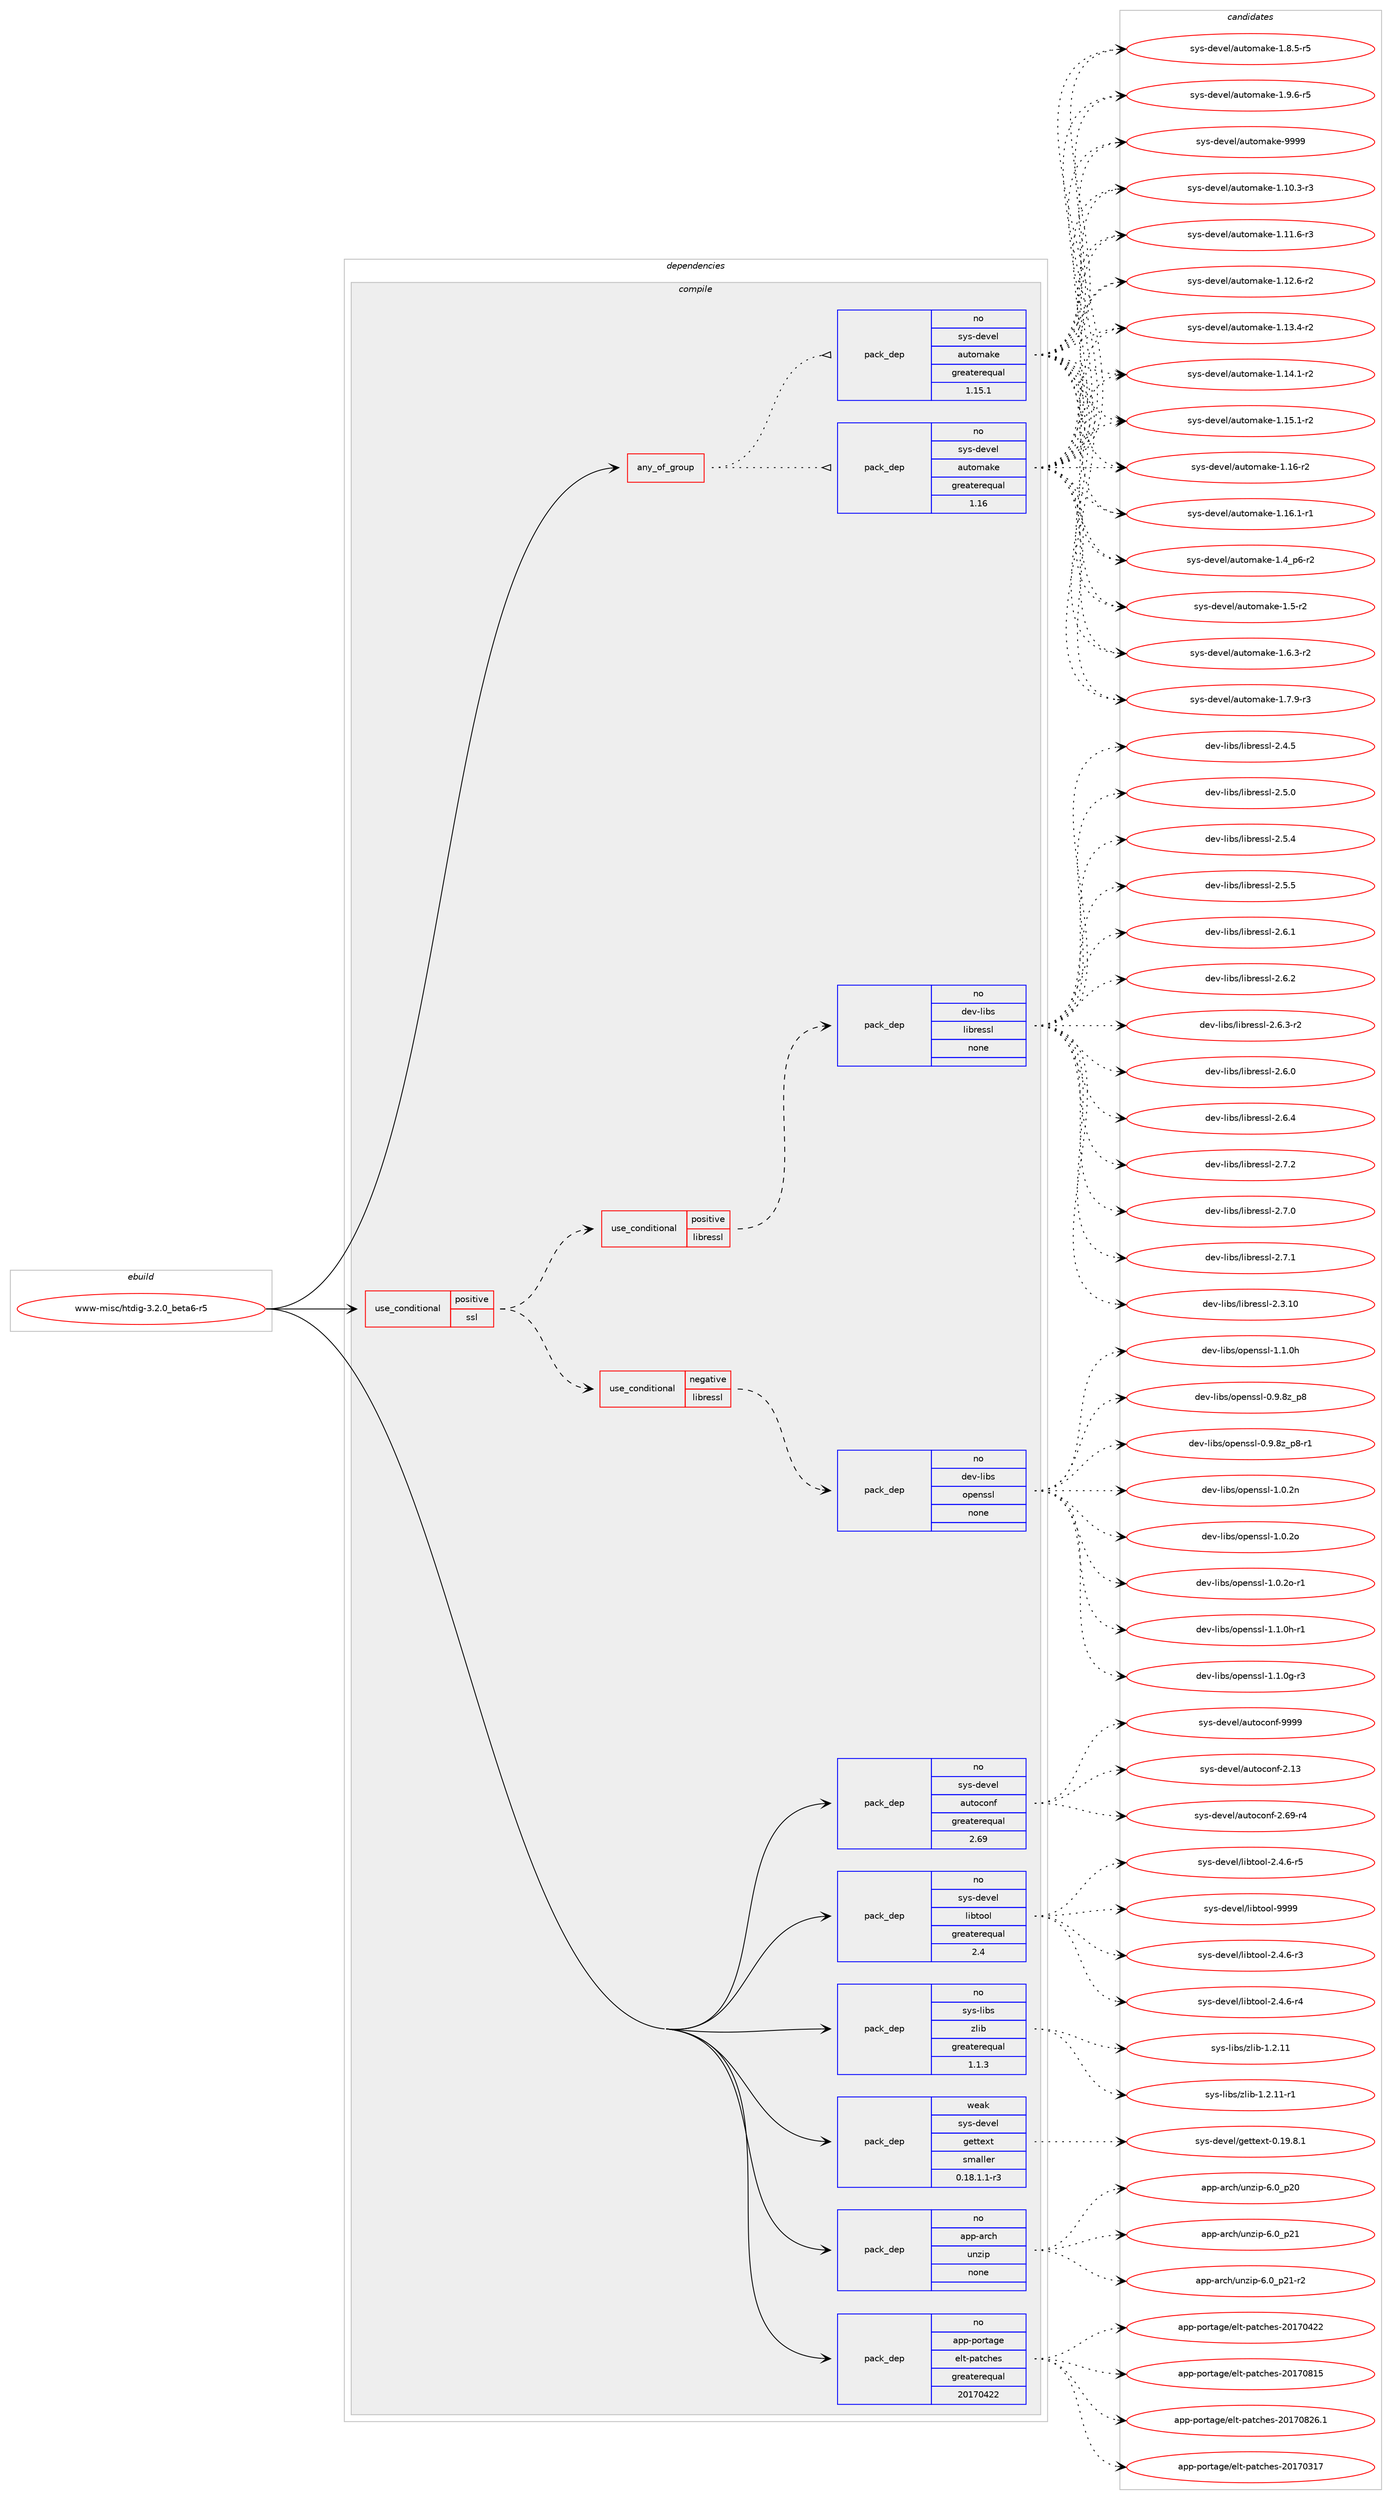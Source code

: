 digraph prolog {

# *************
# Graph options
# *************

newrank=true;
concentrate=true;
compound=true;
graph [rankdir=LR,fontname=Helvetica,fontsize=10,ranksep=1.5];#, ranksep=2.5, nodesep=0.2];
edge  [arrowhead=vee];
node  [fontname=Helvetica,fontsize=10];

# **********
# The ebuild
# **********

subgraph cluster_leftcol {
color=gray;
rank=same;
label=<<i>ebuild</i>>;
id [label="www-misc/htdig-3.2.0_beta6-r5", color=red, width=4, href="../www-misc/htdig-3.2.0_beta6-r5.svg"];
}

# ****************
# The dependencies
# ****************

subgraph cluster_midcol {
color=gray;
label=<<i>dependencies</i>>;
subgraph cluster_compile {
fillcolor="#eeeeee";
style=filled;
label=<<i>compile</i>>;
subgraph any73 {
dependency6805 [label=<<TABLE BORDER="0" CELLBORDER="1" CELLSPACING="0" CELLPADDING="4"><TR><TD CELLPADDING="10">any_of_group</TD></TR></TABLE>>, shape=none, color=red];subgraph pack6153 {
dependency6806 [label=<<TABLE BORDER="0" CELLBORDER="1" CELLSPACING="0" CELLPADDING="4" WIDTH="220"><TR><TD ROWSPAN="6" CELLPADDING="30">pack_dep</TD></TR><TR><TD WIDTH="110">no</TD></TR><TR><TD>sys-devel</TD></TR><TR><TD>automake</TD></TR><TR><TD>greaterequal</TD></TR><TR><TD>1.16</TD></TR></TABLE>>, shape=none, color=blue];
}
dependency6805:e -> dependency6806:w [weight=20,style="dotted",arrowhead="oinv"];
subgraph pack6154 {
dependency6807 [label=<<TABLE BORDER="0" CELLBORDER="1" CELLSPACING="0" CELLPADDING="4" WIDTH="220"><TR><TD ROWSPAN="6" CELLPADDING="30">pack_dep</TD></TR><TR><TD WIDTH="110">no</TD></TR><TR><TD>sys-devel</TD></TR><TR><TD>automake</TD></TR><TR><TD>greaterequal</TD></TR><TR><TD>1.15.1</TD></TR></TABLE>>, shape=none, color=blue];
}
dependency6805:e -> dependency6807:w [weight=20,style="dotted",arrowhead="oinv"];
}
id:e -> dependency6805:w [weight=20,style="solid",arrowhead="vee"];
subgraph cond580 {
dependency6808 [label=<<TABLE BORDER="0" CELLBORDER="1" CELLSPACING="0" CELLPADDING="4"><TR><TD ROWSPAN="3" CELLPADDING="10">use_conditional</TD></TR><TR><TD>positive</TD></TR><TR><TD>ssl</TD></TR></TABLE>>, shape=none, color=red];
subgraph cond581 {
dependency6809 [label=<<TABLE BORDER="0" CELLBORDER="1" CELLSPACING="0" CELLPADDING="4"><TR><TD ROWSPAN="3" CELLPADDING="10">use_conditional</TD></TR><TR><TD>negative</TD></TR><TR><TD>libressl</TD></TR></TABLE>>, shape=none, color=red];
subgraph pack6155 {
dependency6810 [label=<<TABLE BORDER="0" CELLBORDER="1" CELLSPACING="0" CELLPADDING="4" WIDTH="220"><TR><TD ROWSPAN="6" CELLPADDING="30">pack_dep</TD></TR><TR><TD WIDTH="110">no</TD></TR><TR><TD>dev-libs</TD></TR><TR><TD>openssl</TD></TR><TR><TD>none</TD></TR><TR><TD></TD></TR></TABLE>>, shape=none, color=blue];
}
dependency6809:e -> dependency6810:w [weight=20,style="dashed",arrowhead="vee"];
}
dependency6808:e -> dependency6809:w [weight=20,style="dashed",arrowhead="vee"];
subgraph cond582 {
dependency6811 [label=<<TABLE BORDER="0" CELLBORDER="1" CELLSPACING="0" CELLPADDING="4"><TR><TD ROWSPAN="3" CELLPADDING="10">use_conditional</TD></TR><TR><TD>positive</TD></TR><TR><TD>libressl</TD></TR></TABLE>>, shape=none, color=red];
subgraph pack6156 {
dependency6812 [label=<<TABLE BORDER="0" CELLBORDER="1" CELLSPACING="0" CELLPADDING="4" WIDTH="220"><TR><TD ROWSPAN="6" CELLPADDING="30">pack_dep</TD></TR><TR><TD WIDTH="110">no</TD></TR><TR><TD>dev-libs</TD></TR><TR><TD>libressl</TD></TR><TR><TD>none</TD></TR><TR><TD></TD></TR></TABLE>>, shape=none, color=blue];
}
dependency6811:e -> dependency6812:w [weight=20,style="dashed",arrowhead="vee"];
}
dependency6808:e -> dependency6811:w [weight=20,style="dashed",arrowhead="vee"];
}
id:e -> dependency6808:w [weight=20,style="solid",arrowhead="vee"];
subgraph pack6157 {
dependency6813 [label=<<TABLE BORDER="0" CELLBORDER="1" CELLSPACING="0" CELLPADDING="4" WIDTH="220"><TR><TD ROWSPAN="6" CELLPADDING="30">pack_dep</TD></TR><TR><TD WIDTH="110">no</TD></TR><TR><TD>app-arch</TD></TR><TR><TD>unzip</TD></TR><TR><TD>none</TD></TR><TR><TD></TD></TR></TABLE>>, shape=none, color=blue];
}
id:e -> dependency6813:w [weight=20,style="solid",arrowhead="vee"];
subgraph pack6158 {
dependency6814 [label=<<TABLE BORDER="0" CELLBORDER="1" CELLSPACING="0" CELLPADDING="4" WIDTH="220"><TR><TD ROWSPAN="6" CELLPADDING="30">pack_dep</TD></TR><TR><TD WIDTH="110">no</TD></TR><TR><TD>app-portage</TD></TR><TR><TD>elt-patches</TD></TR><TR><TD>greaterequal</TD></TR><TR><TD>20170422</TD></TR></TABLE>>, shape=none, color=blue];
}
id:e -> dependency6814:w [weight=20,style="solid",arrowhead="vee"];
subgraph pack6159 {
dependency6815 [label=<<TABLE BORDER="0" CELLBORDER="1" CELLSPACING="0" CELLPADDING="4" WIDTH="220"><TR><TD ROWSPAN="6" CELLPADDING="30">pack_dep</TD></TR><TR><TD WIDTH="110">no</TD></TR><TR><TD>sys-devel</TD></TR><TR><TD>autoconf</TD></TR><TR><TD>greaterequal</TD></TR><TR><TD>2.69</TD></TR></TABLE>>, shape=none, color=blue];
}
id:e -> dependency6815:w [weight=20,style="solid",arrowhead="vee"];
subgraph pack6160 {
dependency6816 [label=<<TABLE BORDER="0" CELLBORDER="1" CELLSPACING="0" CELLPADDING="4" WIDTH="220"><TR><TD ROWSPAN="6" CELLPADDING="30">pack_dep</TD></TR><TR><TD WIDTH="110">no</TD></TR><TR><TD>sys-devel</TD></TR><TR><TD>libtool</TD></TR><TR><TD>greaterequal</TD></TR><TR><TD>2.4</TD></TR></TABLE>>, shape=none, color=blue];
}
id:e -> dependency6816:w [weight=20,style="solid",arrowhead="vee"];
subgraph pack6161 {
dependency6817 [label=<<TABLE BORDER="0" CELLBORDER="1" CELLSPACING="0" CELLPADDING="4" WIDTH="220"><TR><TD ROWSPAN="6" CELLPADDING="30">pack_dep</TD></TR><TR><TD WIDTH="110">no</TD></TR><TR><TD>sys-libs</TD></TR><TR><TD>zlib</TD></TR><TR><TD>greaterequal</TD></TR><TR><TD>1.1.3</TD></TR></TABLE>>, shape=none, color=blue];
}
id:e -> dependency6817:w [weight=20,style="solid",arrowhead="vee"];
subgraph pack6162 {
dependency6818 [label=<<TABLE BORDER="0" CELLBORDER="1" CELLSPACING="0" CELLPADDING="4" WIDTH="220"><TR><TD ROWSPAN="6" CELLPADDING="30">pack_dep</TD></TR><TR><TD WIDTH="110">weak</TD></TR><TR><TD>sys-devel</TD></TR><TR><TD>gettext</TD></TR><TR><TD>smaller</TD></TR><TR><TD>0.18.1.1-r3</TD></TR></TABLE>>, shape=none, color=blue];
}
id:e -> dependency6818:w [weight=20,style="solid",arrowhead="vee"];
}
subgraph cluster_compileandrun {
fillcolor="#eeeeee";
style=filled;
label=<<i>compile and run</i>>;
}
subgraph cluster_run {
fillcolor="#eeeeee";
style=filled;
label=<<i>run</i>>;
}
}

# **************
# The candidates
# **************

subgraph cluster_choices {
rank=same;
color=gray;
label=<<i>candidates</i>>;

subgraph choice6153 {
color=black;
nodesep=1;
choice11512111545100101118101108479711711611110997107101454946494846514511451 [label="sys-devel/automake-1.10.3-r3", color=red, width=4,href="../sys-devel/automake-1.10.3-r3.svg"];
choice11512111545100101118101108479711711611110997107101454946494946544511451 [label="sys-devel/automake-1.11.6-r3", color=red, width=4,href="../sys-devel/automake-1.11.6-r3.svg"];
choice11512111545100101118101108479711711611110997107101454946495046544511450 [label="sys-devel/automake-1.12.6-r2", color=red, width=4,href="../sys-devel/automake-1.12.6-r2.svg"];
choice11512111545100101118101108479711711611110997107101454946495146524511450 [label="sys-devel/automake-1.13.4-r2", color=red, width=4,href="../sys-devel/automake-1.13.4-r2.svg"];
choice11512111545100101118101108479711711611110997107101454946495246494511450 [label="sys-devel/automake-1.14.1-r2", color=red, width=4,href="../sys-devel/automake-1.14.1-r2.svg"];
choice11512111545100101118101108479711711611110997107101454946495346494511450 [label="sys-devel/automake-1.15.1-r2", color=red, width=4,href="../sys-devel/automake-1.15.1-r2.svg"];
choice1151211154510010111810110847971171161111099710710145494649544511450 [label="sys-devel/automake-1.16-r2", color=red, width=4,href="../sys-devel/automake-1.16-r2.svg"];
choice11512111545100101118101108479711711611110997107101454946495446494511449 [label="sys-devel/automake-1.16.1-r1", color=red, width=4,href="../sys-devel/automake-1.16.1-r1.svg"];
choice115121115451001011181011084797117116111109971071014549465295112544511450 [label="sys-devel/automake-1.4_p6-r2", color=red, width=4,href="../sys-devel/automake-1.4_p6-r2.svg"];
choice11512111545100101118101108479711711611110997107101454946534511450 [label="sys-devel/automake-1.5-r2", color=red, width=4,href="../sys-devel/automake-1.5-r2.svg"];
choice115121115451001011181011084797117116111109971071014549465446514511450 [label="sys-devel/automake-1.6.3-r2", color=red, width=4,href="../sys-devel/automake-1.6.3-r2.svg"];
choice115121115451001011181011084797117116111109971071014549465546574511451 [label="sys-devel/automake-1.7.9-r3", color=red, width=4,href="../sys-devel/automake-1.7.9-r3.svg"];
choice115121115451001011181011084797117116111109971071014549465646534511453 [label="sys-devel/automake-1.8.5-r5", color=red, width=4,href="../sys-devel/automake-1.8.5-r5.svg"];
choice115121115451001011181011084797117116111109971071014549465746544511453 [label="sys-devel/automake-1.9.6-r5", color=red, width=4,href="../sys-devel/automake-1.9.6-r5.svg"];
choice115121115451001011181011084797117116111109971071014557575757 [label="sys-devel/automake-9999", color=red, width=4,href="../sys-devel/automake-9999.svg"];
dependency6806:e -> choice11512111545100101118101108479711711611110997107101454946494846514511451:w [style=dotted,weight="100"];
dependency6806:e -> choice11512111545100101118101108479711711611110997107101454946494946544511451:w [style=dotted,weight="100"];
dependency6806:e -> choice11512111545100101118101108479711711611110997107101454946495046544511450:w [style=dotted,weight="100"];
dependency6806:e -> choice11512111545100101118101108479711711611110997107101454946495146524511450:w [style=dotted,weight="100"];
dependency6806:e -> choice11512111545100101118101108479711711611110997107101454946495246494511450:w [style=dotted,weight="100"];
dependency6806:e -> choice11512111545100101118101108479711711611110997107101454946495346494511450:w [style=dotted,weight="100"];
dependency6806:e -> choice1151211154510010111810110847971171161111099710710145494649544511450:w [style=dotted,weight="100"];
dependency6806:e -> choice11512111545100101118101108479711711611110997107101454946495446494511449:w [style=dotted,weight="100"];
dependency6806:e -> choice115121115451001011181011084797117116111109971071014549465295112544511450:w [style=dotted,weight="100"];
dependency6806:e -> choice11512111545100101118101108479711711611110997107101454946534511450:w [style=dotted,weight="100"];
dependency6806:e -> choice115121115451001011181011084797117116111109971071014549465446514511450:w [style=dotted,weight="100"];
dependency6806:e -> choice115121115451001011181011084797117116111109971071014549465546574511451:w [style=dotted,weight="100"];
dependency6806:e -> choice115121115451001011181011084797117116111109971071014549465646534511453:w [style=dotted,weight="100"];
dependency6806:e -> choice115121115451001011181011084797117116111109971071014549465746544511453:w [style=dotted,weight="100"];
dependency6806:e -> choice115121115451001011181011084797117116111109971071014557575757:w [style=dotted,weight="100"];
}
subgraph choice6154 {
color=black;
nodesep=1;
choice11512111545100101118101108479711711611110997107101454946494846514511451 [label="sys-devel/automake-1.10.3-r3", color=red, width=4,href="../sys-devel/automake-1.10.3-r3.svg"];
choice11512111545100101118101108479711711611110997107101454946494946544511451 [label="sys-devel/automake-1.11.6-r3", color=red, width=4,href="../sys-devel/automake-1.11.6-r3.svg"];
choice11512111545100101118101108479711711611110997107101454946495046544511450 [label="sys-devel/automake-1.12.6-r2", color=red, width=4,href="../sys-devel/automake-1.12.6-r2.svg"];
choice11512111545100101118101108479711711611110997107101454946495146524511450 [label="sys-devel/automake-1.13.4-r2", color=red, width=4,href="../sys-devel/automake-1.13.4-r2.svg"];
choice11512111545100101118101108479711711611110997107101454946495246494511450 [label="sys-devel/automake-1.14.1-r2", color=red, width=4,href="../sys-devel/automake-1.14.1-r2.svg"];
choice11512111545100101118101108479711711611110997107101454946495346494511450 [label="sys-devel/automake-1.15.1-r2", color=red, width=4,href="../sys-devel/automake-1.15.1-r2.svg"];
choice1151211154510010111810110847971171161111099710710145494649544511450 [label="sys-devel/automake-1.16-r2", color=red, width=4,href="../sys-devel/automake-1.16-r2.svg"];
choice11512111545100101118101108479711711611110997107101454946495446494511449 [label="sys-devel/automake-1.16.1-r1", color=red, width=4,href="../sys-devel/automake-1.16.1-r1.svg"];
choice115121115451001011181011084797117116111109971071014549465295112544511450 [label="sys-devel/automake-1.4_p6-r2", color=red, width=4,href="../sys-devel/automake-1.4_p6-r2.svg"];
choice11512111545100101118101108479711711611110997107101454946534511450 [label="sys-devel/automake-1.5-r2", color=red, width=4,href="../sys-devel/automake-1.5-r2.svg"];
choice115121115451001011181011084797117116111109971071014549465446514511450 [label="sys-devel/automake-1.6.3-r2", color=red, width=4,href="../sys-devel/automake-1.6.3-r2.svg"];
choice115121115451001011181011084797117116111109971071014549465546574511451 [label="sys-devel/automake-1.7.9-r3", color=red, width=4,href="../sys-devel/automake-1.7.9-r3.svg"];
choice115121115451001011181011084797117116111109971071014549465646534511453 [label="sys-devel/automake-1.8.5-r5", color=red, width=4,href="../sys-devel/automake-1.8.5-r5.svg"];
choice115121115451001011181011084797117116111109971071014549465746544511453 [label="sys-devel/automake-1.9.6-r5", color=red, width=4,href="../sys-devel/automake-1.9.6-r5.svg"];
choice115121115451001011181011084797117116111109971071014557575757 [label="sys-devel/automake-9999", color=red, width=4,href="../sys-devel/automake-9999.svg"];
dependency6807:e -> choice11512111545100101118101108479711711611110997107101454946494846514511451:w [style=dotted,weight="100"];
dependency6807:e -> choice11512111545100101118101108479711711611110997107101454946494946544511451:w [style=dotted,weight="100"];
dependency6807:e -> choice11512111545100101118101108479711711611110997107101454946495046544511450:w [style=dotted,weight="100"];
dependency6807:e -> choice11512111545100101118101108479711711611110997107101454946495146524511450:w [style=dotted,weight="100"];
dependency6807:e -> choice11512111545100101118101108479711711611110997107101454946495246494511450:w [style=dotted,weight="100"];
dependency6807:e -> choice11512111545100101118101108479711711611110997107101454946495346494511450:w [style=dotted,weight="100"];
dependency6807:e -> choice1151211154510010111810110847971171161111099710710145494649544511450:w [style=dotted,weight="100"];
dependency6807:e -> choice11512111545100101118101108479711711611110997107101454946495446494511449:w [style=dotted,weight="100"];
dependency6807:e -> choice115121115451001011181011084797117116111109971071014549465295112544511450:w [style=dotted,weight="100"];
dependency6807:e -> choice11512111545100101118101108479711711611110997107101454946534511450:w [style=dotted,weight="100"];
dependency6807:e -> choice115121115451001011181011084797117116111109971071014549465446514511450:w [style=dotted,weight="100"];
dependency6807:e -> choice115121115451001011181011084797117116111109971071014549465546574511451:w [style=dotted,weight="100"];
dependency6807:e -> choice115121115451001011181011084797117116111109971071014549465646534511453:w [style=dotted,weight="100"];
dependency6807:e -> choice115121115451001011181011084797117116111109971071014549465746544511453:w [style=dotted,weight="100"];
dependency6807:e -> choice115121115451001011181011084797117116111109971071014557575757:w [style=dotted,weight="100"];
}
subgraph choice6155 {
color=black;
nodesep=1;
choice1001011184510810598115471111121011101151151084549464946481034511451 [label="dev-libs/openssl-1.1.0g-r3", color=red, width=4,href="../dev-libs/openssl-1.1.0g-r3.svg"];
choice100101118451081059811547111112101110115115108454946494648104 [label="dev-libs/openssl-1.1.0h", color=red, width=4,href="../dev-libs/openssl-1.1.0h.svg"];
choice1001011184510810598115471111121011101151151084548465746561229511256 [label="dev-libs/openssl-0.9.8z_p8", color=red, width=4,href="../dev-libs/openssl-0.9.8z_p8.svg"];
choice10010111845108105981154711111210111011511510845484657465612295112564511449 [label="dev-libs/openssl-0.9.8z_p8-r1", color=red, width=4,href="../dev-libs/openssl-0.9.8z_p8-r1.svg"];
choice100101118451081059811547111112101110115115108454946484650110 [label="dev-libs/openssl-1.0.2n", color=red, width=4,href="../dev-libs/openssl-1.0.2n.svg"];
choice100101118451081059811547111112101110115115108454946484650111 [label="dev-libs/openssl-1.0.2o", color=red, width=4,href="../dev-libs/openssl-1.0.2o.svg"];
choice1001011184510810598115471111121011101151151084549464846501114511449 [label="dev-libs/openssl-1.0.2o-r1", color=red, width=4,href="../dev-libs/openssl-1.0.2o-r1.svg"];
choice1001011184510810598115471111121011101151151084549464946481044511449 [label="dev-libs/openssl-1.1.0h-r1", color=red, width=4,href="../dev-libs/openssl-1.1.0h-r1.svg"];
dependency6810:e -> choice1001011184510810598115471111121011101151151084549464946481034511451:w [style=dotted,weight="100"];
dependency6810:e -> choice100101118451081059811547111112101110115115108454946494648104:w [style=dotted,weight="100"];
dependency6810:e -> choice1001011184510810598115471111121011101151151084548465746561229511256:w [style=dotted,weight="100"];
dependency6810:e -> choice10010111845108105981154711111210111011511510845484657465612295112564511449:w [style=dotted,weight="100"];
dependency6810:e -> choice100101118451081059811547111112101110115115108454946484650110:w [style=dotted,weight="100"];
dependency6810:e -> choice100101118451081059811547111112101110115115108454946484650111:w [style=dotted,weight="100"];
dependency6810:e -> choice1001011184510810598115471111121011101151151084549464846501114511449:w [style=dotted,weight="100"];
dependency6810:e -> choice1001011184510810598115471111121011101151151084549464946481044511449:w [style=dotted,weight="100"];
}
subgraph choice6156 {
color=black;
nodesep=1;
choice10010111845108105981154710810598114101115115108455046554648 [label="dev-libs/libressl-2.7.0", color=red, width=4,href="../dev-libs/libressl-2.7.0.svg"];
choice10010111845108105981154710810598114101115115108455046554649 [label="dev-libs/libressl-2.7.1", color=red, width=4,href="../dev-libs/libressl-2.7.1.svg"];
choice1001011184510810598115471081059811410111511510845504651464948 [label="dev-libs/libressl-2.3.10", color=red, width=4,href="../dev-libs/libressl-2.3.10.svg"];
choice10010111845108105981154710810598114101115115108455046524653 [label="dev-libs/libressl-2.4.5", color=red, width=4,href="../dev-libs/libressl-2.4.5.svg"];
choice10010111845108105981154710810598114101115115108455046534648 [label="dev-libs/libressl-2.5.0", color=red, width=4,href="../dev-libs/libressl-2.5.0.svg"];
choice10010111845108105981154710810598114101115115108455046534652 [label="dev-libs/libressl-2.5.4", color=red, width=4,href="../dev-libs/libressl-2.5.4.svg"];
choice10010111845108105981154710810598114101115115108455046534653 [label="dev-libs/libressl-2.5.5", color=red, width=4,href="../dev-libs/libressl-2.5.5.svg"];
choice10010111845108105981154710810598114101115115108455046544649 [label="dev-libs/libressl-2.6.1", color=red, width=4,href="../dev-libs/libressl-2.6.1.svg"];
choice10010111845108105981154710810598114101115115108455046544650 [label="dev-libs/libressl-2.6.2", color=red, width=4,href="../dev-libs/libressl-2.6.2.svg"];
choice100101118451081059811547108105981141011151151084550465446514511450 [label="dev-libs/libressl-2.6.3-r2", color=red, width=4,href="../dev-libs/libressl-2.6.3-r2.svg"];
choice10010111845108105981154710810598114101115115108455046544648 [label="dev-libs/libressl-2.6.0", color=red, width=4,href="../dev-libs/libressl-2.6.0.svg"];
choice10010111845108105981154710810598114101115115108455046544652 [label="dev-libs/libressl-2.6.4", color=red, width=4,href="../dev-libs/libressl-2.6.4.svg"];
choice10010111845108105981154710810598114101115115108455046554650 [label="dev-libs/libressl-2.7.2", color=red, width=4,href="../dev-libs/libressl-2.7.2.svg"];
dependency6812:e -> choice10010111845108105981154710810598114101115115108455046554648:w [style=dotted,weight="100"];
dependency6812:e -> choice10010111845108105981154710810598114101115115108455046554649:w [style=dotted,weight="100"];
dependency6812:e -> choice1001011184510810598115471081059811410111511510845504651464948:w [style=dotted,weight="100"];
dependency6812:e -> choice10010111845108105981154710810598114101115115108455046524653:w [style=dotted,weight="100"];
dependency6812:e -> choice10010111845108105981154710810598114101115115108455046534648:w [style=dotted,weight="100"];
dependency6812:e -> choice10010111845108105981154710810598114101115115108455046534652:w [style=dotted,weight="100"];
dependency6812:e -> choice10010111845108105981154710810598114101115115108455046534653:w [style=dotted,weight="100"];
dependency6812:e -> choice10010111845108105981154710810598114101115115108455046544649:w [style=dotted,weight="100"];
dependency6812:e -> choice10010111845108105981154710810598114101115115108455046544650:w [style=dotted,weight="100"];
dependency6812:e -> choice100101118451081059811547108105981141011151151084550465446514511450:w [style=dotted,weight="100"];
dependency6812:e -> choice10010111845108105981154710810598114101115115108455046544648:w [style=dotted,weight="100"];
dependency6812:e -> choice10010111845108105981154710810598114101115115108455046544652:w [style=dotted,weight="100"];
dependency6812:e -> choice10010111845108105981154710810598114101115115108455046554650:w [style=dotted,weight="100"];
}
subgraph choice6157 {
color=black;
nodesep=1;
choice971121124597114991044711711012210511245544648951125048 [label="app-arch/unzip-6.0_p20", color=red, width=4,href="../app-arch/unzip-6.0_p20.svg"];
choice971121124597114991044711711012210511245544648951125049 [label="app-arch/unzip-6.0_p21", color=red, width=4,href="../app-arch/unzip-6.0_p21.svg"];
choice9711211245971149910447117110122105112455446489511250494511450 [label="app-arch/unzip-6.0_p21-r2", color=red, width=4,href="../app-arch/unzip-6.0_p21-r2.svg"];
dependency6813:e -> choice971121124597114991044711711012210511245544648951125048:w [style=dotted,weight="100"];
dependency6813:e -> choice971121124597114991044711711012210511245544648951125049:w [style=dotted,weight="100"];
dependency6813:e -> choice9711211245971149910447117110122105112455446489511250494511450:w [style=dotted,weight="100"];
}
subgraph choice6158 {
color=black;
nodesep=1;
choice97112112451121111141169710310147101108116451129711699104101115455048495548514955 [label="app-portage/elt-patches-20170317", color=red, width=4,href="../app-portage/elt-patches-20170317.svg"];
choice97112112451121111141169710310147101108116451129711699104101115455048495548525050 [label="app-portage/elt-patches-20170422", color=red, width=4,href="../app-portage/elt-patches-20170422.svg"];
choice97112112451121111141169710310147101108116451129711699104101115455048495548564953 [label="app-portage/elt-patches-20170815", color=red, width=4,href="../app-portage/elt-patches-20170815.svg"];
choice971121124511211111411697103101471011081164511297116991041011154550484955485650544649 [label="app-portage/elt-patches-20170826.1", color=red, width=4,href="../app-portage/elt-patches-20170826.1.svg"];
dependency6814:e -> choice97112112451121111141169710310147101108116451129711699104101115455048495548514955:w [style=dotted,weight="100"];
dependency6814:e -> choice97112112451121111141169710310147101108116451129711699104101115455048495548525050:w [style=dotted,weight="100"];
dependency6814:e -> choice97112112451121111141169710310147101108116451129711699104101115455048495548564953:w [style=dotted,weight="100"];
dependency6814:e -> choice971121124511211111411697103101471011081164511297116991041011154550484955485650544649:w [style=dotted,weight="100"];
}
subgraph choice6159 {
color=black;
nodesep=1;
choice115121115451001011181011084797117116111991111101024550464951 [label="sys-devel/autoconf-2.13", color=red, width=4,href="../sys-devel/autoconf-2.13.svg"];
choice1151211154510010111810110847971171161119911111010245504654574511452 [label="sys-devel/autoconf-2.69-r4", color=red, width=4,href="../sys-devel/autoconf-2.69-r4.svg"];
choice115121115451001011181011084797117116111991111101024557575757 [label="sys-devel/autoconf-9999", color=red, width=4,href="../sys-devel/autoconf-9999.svg"];
dependency6815:e -> choice115121115451001011181011084797117116111991111101024550464951:w [style=dotted,weight="100"];
dependency6815:e -> choice1151211154510010111810110847971171161119911111010245504654574511452:w [style=dotted,weight="100"];
dependency6815:e -> choice115121115451001011181011084797117116111991111101024557575757:w [style=dotted,weight="100"];
}
subgraph choice6160 {
color=black;
nodesep=1;
choice1151211154510010111810110847108105981161111111084550465246544511451 [label="sys-devel/libtool-2.4.6-r3", color=red, width=4,href="../sys-devel/libtool-2.4.6-r3.svg"];
choice1151211154510010111810110847108105981161111111084550465246544511452 [label="sys-devel/libtool-2.4.6-r4", color=red, width=4,href="../sys-devel/libtool-2.4.6-r4.svg"];
choice1151211154510010111810110847108105981161111111084550465246544511453 [label="sys-devel/libtool-2.4.6-r5", color=red, width=4,href="../sys-devel/libtool-2.4.6-r5.svg"];
choice1151211154510010111810110847108105981161111111084557575757 [label="sys-devel/libtool-9999", color=red, width=4,href="../sys-devel/libtool-9999.svg"];
dependency6816:e -> choice1151211154510010111810110847108105981161111111084550465246544511451:w [style=dotted,weight="100"];
dependency6816:e -> choice1151211154510010111810110847108105981161111111084550465246544511452:w [style=dotted,weight="100"];
dependency6816:e -> choice1151211154510010111810110847108105981161111111084550465246544511453:w [style=dotted,weight="100"];
dependency6816:e -> choice1151211154510010111810110847108105981161111111084557575757:w [style=dotted,weight="100"];
}
subgraph choice6161 {
color=black;
nodesep=1;
choice1151211154510810598115471221081059845494650464949 [label="sys-libs/zlib-1.2.11", color=red, width=4,href="../sys-libs/zlib-1.2.11.svg"];
choice11512111545108105981154712210810598454946504649494511449 [label="sys-libs/zlib-1.2.11-r1", color=red, width=4,href="../sys-libs/zlib-1.2.11-r1.svg"];
dependency6817:e -> choice1151211154510810598115471221081059845494650464949:w [style=dotted,weight="100"];
dependency6817:e -> choice11512111545108105981154712210810598454946504649494511449:w [style=dotted,weight="100"];
}
subgraph choice6162 {
color=black;
nodesep=1;
choice1151211154510010111810110847103101116116101120116454846495746564649 [label="sys-devel/gettext-0.19.8.1", color=red, width=4,href="../sys-devel/gettext-0.19.8.1.svg"];
dependency6818:e -> choice1151211154510010111810110847103101116116101120116454846495746564649:w [style=dotted,weight="100"];
}
}

}
